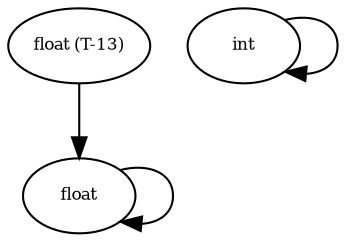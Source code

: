 digraph RGL__DirectedAdjacencyGraph {
    float [
        fontsize = 8,
        label = float
    ]

    "float (T-13)" [
        fontsize = 8,
        label = "float (T-13)"
    ]

    int [
        fontsize = 8,
        label = int
    ]

    float -> float [
        fontsize = 8
    ]

    "float (T-13)" -> float [
        fontsize = 8
    ]

    int -> int [
        fontsize = 8
    ]
}
